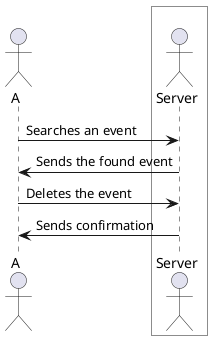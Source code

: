 @startuml

actor A
box " " #White
	actor Server
end box

A -> Server : Searches an event
Server -> A : Sends the found event
A -> Server : Deletes the event
Server -> A : Sends confirmation

@enduml